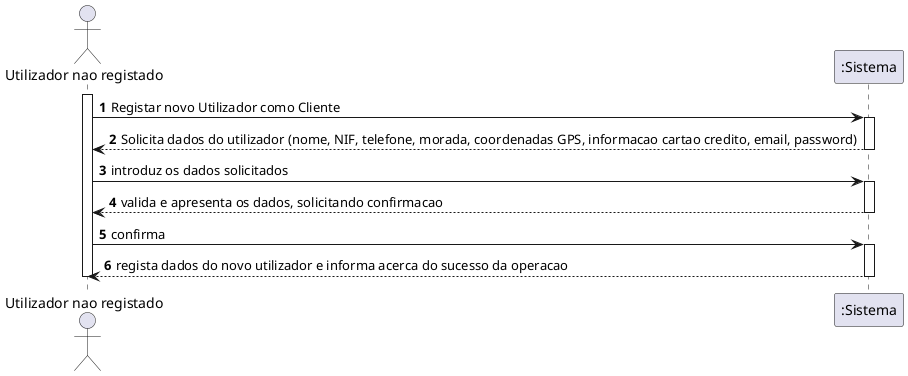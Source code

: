 @startuml
autonumber
actor "Utilizador nao registado" as UNR

activate UNR
UNR -> ":Sistema" : Registar novo Utilizador como Cliente

activate ":Sistema"
":Sistema" --> UNR : Solicita dados do utilizador (nome, NIF, telefone, morada, coordenadas GPS, informacao cartao credito, email, password)
deactivate ":Sistema"
UNR -> ":Sistema" : introduz os dados solicitados

activate ":Sistema"
":Sistema" --> UNR : valida e apresenta os dados, solicitando confirmacao
deactivate ":Sistema"
UNR -> ":Sistema" : confirma

activate ":Sistema"
":Sistema" --> UNR: regista dados do novo utilizador e informa acerca do sucesso da operacao
deactivate ":Sistema"

deactivate UNR
@enduml
